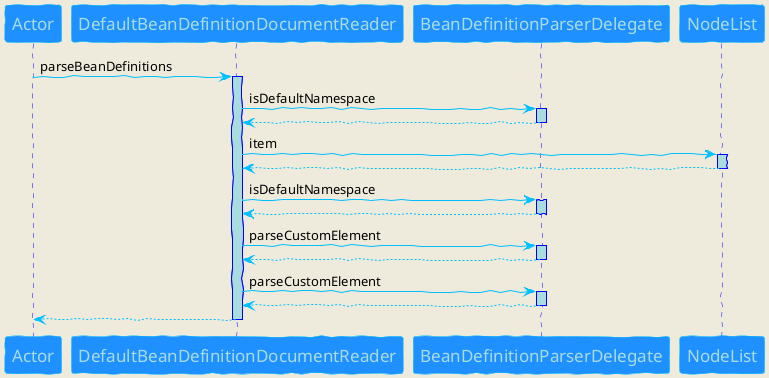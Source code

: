 @startuml

skinparam backgroundColor #EEEBDC
skinparam handwritten true

skinparam sequence {
ArrowColor DeepSkyBlue
ActorBorderColor DeepSkyBlue
LifeLineBorderColor blue
LifeLineBackgroundColor #A9DCDF

ParticipantBorderColor DeepSkyBlue
ParticipantBackgroundColor DodgerBlue
ParticipantFontName Impact
ParticipantFontSize 17
ParticipantFontColor #A9DCDF

ActorBackgroundColor aqua
ActorFontColor DeepSkyBlue
ActorFontSize 17
ActorFontName Aapex
}
participant Actor
Actor -> DefaultBeanDefinitionDocumentReader : parseBeanDefinitions
activate DefaultBeanDefinitionDocumentReader
DefaultBeanDefinitionDocumentReader -> BeanDefinitionParserDelegate : isDefaultNamespace
activate BeanDefinitionParserDelegate
BeanDefinitionParserDelegate --> DefaultBeanDefinitionDocumentReader
deactivate BeanDefinitionParserDelegate
DefaultBeanDefinitionDocumentReader -> NodeList : item
activate NodeList
NodeList --> DefaultBeanDefinitionDocumentReader
deactivate NodeList
DefaultBeanDefinitionDocumentReader -> BeanDefinitionParserDelegate : isDefaultNamespace
activate BeanDefinitionParserDelegate
BeanDefinitionParserDelegate --> DefaultBeanDefinitionDocumentReader
deactivate BeanDefinitionParserDelegate
DefaultBeanDefinitionDocumentReader -> BeanDefinitionParserDelegate : parseCustomElement
activate BeanDefinitionParserDelegate
BeanDefinitionParserDelegate --> DefaultBeanDefinitionDocumentReader
deactivate BeanDefinitionParserDelegate
DefaultBeanDefinitionDocumentReader -> BeanDefinitionParserDelegate : parseCustomElement
activate BeanDefinitionParserDelegate
BeanDefinitionParserDelegate --> DefaultBeanDefinitionDocumentReader
deactivate BeanDefinitionParserDelegate
return
@enduml